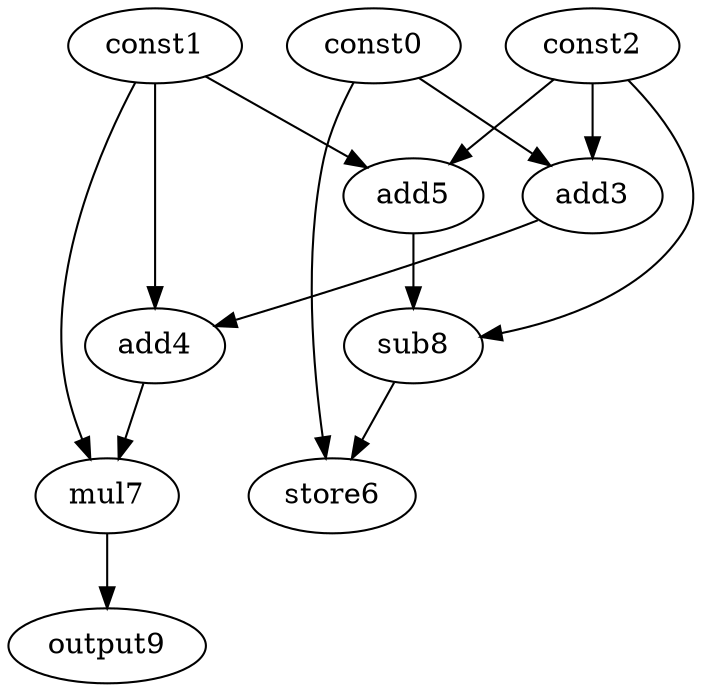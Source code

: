 digraph G { 
const0[opcode=const]; 
const1[opcode=const]; 
const2[opcode=const]; 
add3[opcode=add]; 
add4[opcode=add]; 
add5[opcode=add]; 
store6[opcode=store]; 
mul7[opcode=mul]; 
sub8[opcode=sub]; 
output9[opcode=output]; 
const0->add3[operand=0];
const2->add3[operand=1];
const1->add5[operand=0];
const2->add5[operand=1];
const1->add4[operand=0];
add3->add4[operand=1];
const2->sub8[operand=0];
add5->sub8[operand=1];
const0->store6[operand=0];
sub8->store6[operand=1];
const1->mul7[operand=0];
add4->mul7[operand=1];
mul7->output9[operand=0];
}
